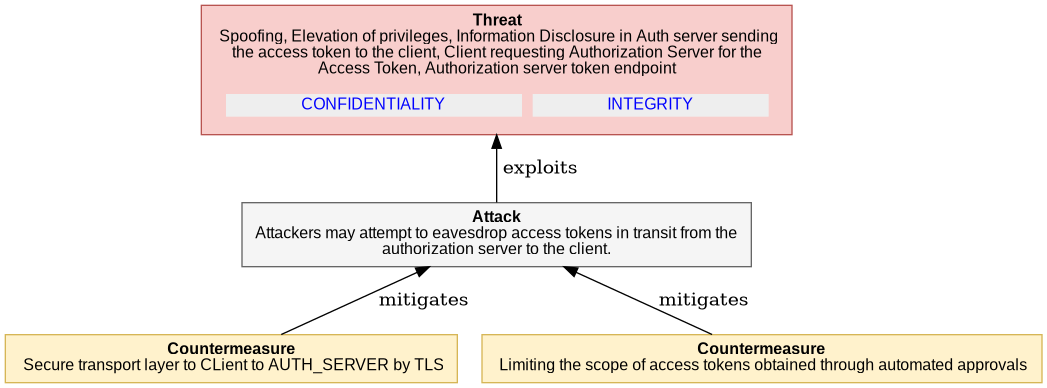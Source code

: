  

@startuml
digraph G {
rankdir="BT";
  node [shape=plaintext, fontname="Arial" fontsize="12"];
    "4_3_1_EAVESDROPPING_ACCESS_TOKENS1" [ fillcolor="#F8CECC", style=filled, shape=polygon, color="#B85450"
    label= 
    <<table border="0" cellborder="0" cellspacing="0">
     <tr><td align="center"><b>Threat</b><br/> 

Spoofing, Elevation of privileges, Information Disclosure in Auth server sending<br/>the access token to the client, Client requesting Authorization Server for the<br/>Access Token, Authorization server token endpoint
</td></tr>
     <tr><td><table border="0" cellborder="0" cellspacing="8"><tr>
                ret += secObj.linkedImpactMDText()
     <td align="center" href="#OAuth2.CONFIDENTIALITY" bgcolor="#EEEEEE"><font color="blue">CONFIDENTIALITY</font></td>
                ret += secObj.linkedImpactMDText()
     <td align="center" href="#OAuth2.INTEGRITY" bgcolor="#EEEEEE"><font color="blue">INTEGRITY</font></td>
     </tr></table></td></tr>   
   </table>>
   ];
    
"4_3_1_EAVESDROPPING_ACCESS_TOKENS1_attack" [ fillcolor="#f5f5f5", style=filled, shape=polygon, color="#666666", label =     
    <<table border="0" cellborder="0" cellspacing="0">
     <tr><td align="center"><b>Attack</b><br/>

Attackers may attempt to eavesdrop access tokens in transit from the<br/>authorization server to the client.
</td></tr>
   </table>>
    ]

"4_3_1_EAVESDROPPING_ACCESS_TOKENS1_attack" -> "4_3_1_EAVESDROPPING_ACCESS_TOKENS1"  [label = " exploits"]

    "4_3_1_EAVESDROPPING_ACCESS_TOKENS1_countermeasure0" [ 
       fillcolor="#FFF2CC", style=filled, shape=polygon, color="#D6B656", label =     
    <<table border="0" cellborder="0" cellspacing="0">
     <tr><td align="left"><b>Countermeasure</b><br/> 

Secure transport layer to CLient to AUTH_SERVER by TLS
</td></tr>
   </table>>
   ]

     "4_3_1_EAVESDROPPING_ACCESS_TOKENS1_countermeasure0" -> "4_3_1_EAVESDROPPING_ACCESS_TOKENS1_attack" [label = " mitigates"]

    "4_3_1_EAVESDROPPING_ACCESS_TOKENS1_countermeasure1" [ 
       fillcolor="#FFF2CC", style=filled, shape=polygon, color="#D6B656", label =     
    <<table border="0" cellborder="0" cellspacing="0">
     <tr><td align="left"><b>Countermeasure</b><br/> 

Limiting the scope of access tokens obtained through automated approvals
</td></tr>
   </table>>
   ]

     "4_3_1_EAVESDROPPING_ACCESS_TOKENS1_countermeasure1" -> "4_3_1_EAVESDROPPING_ACCESS_TOKENS1_attack" [label = " mitigates"]

}
@enduml

